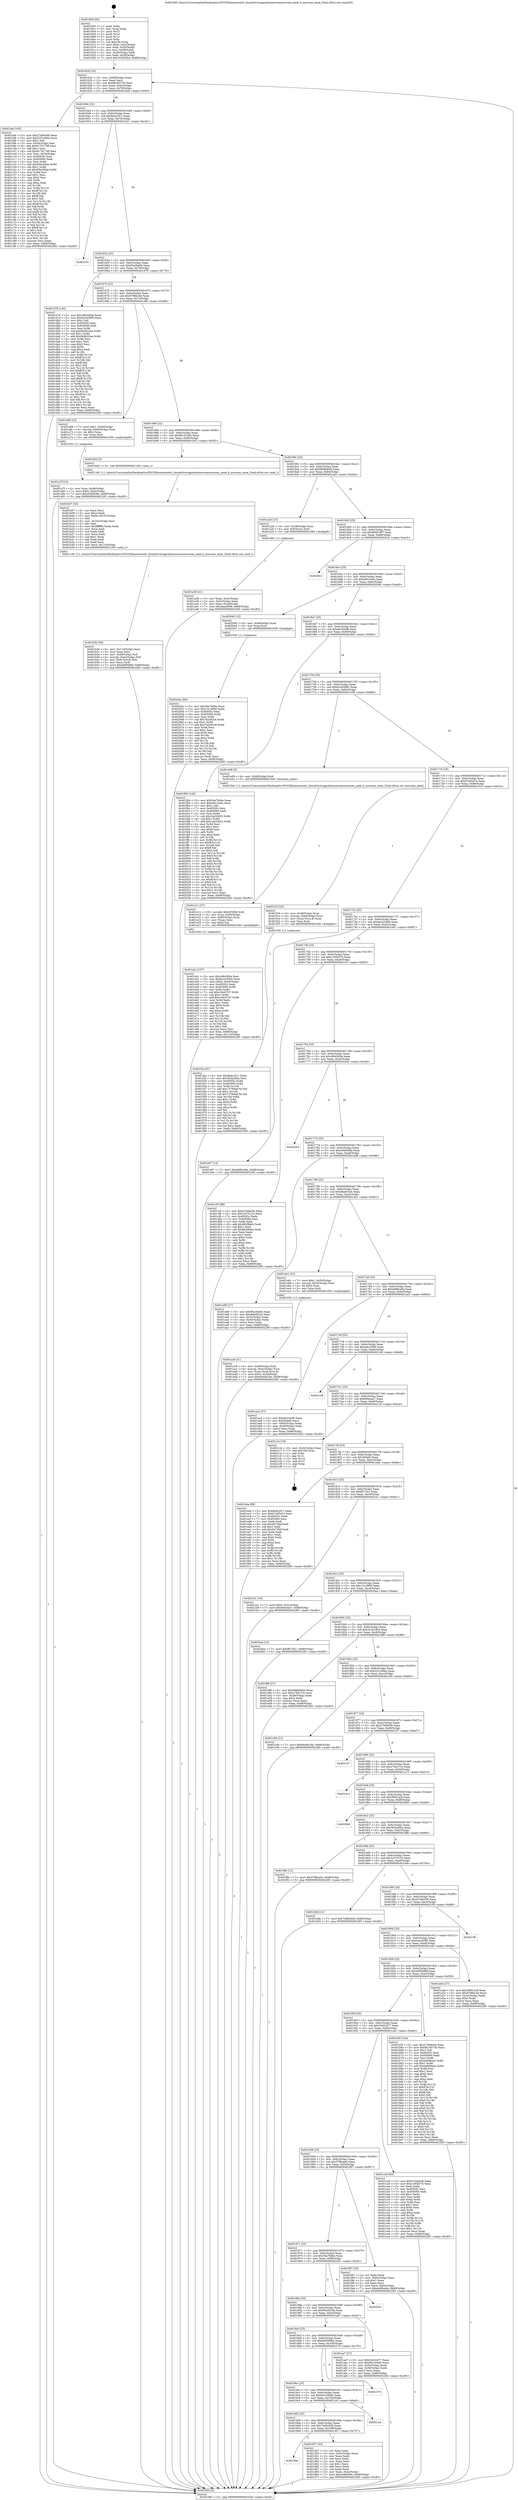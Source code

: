 digraph "0x401600" {
  label = "0x401600 (/mnt/c/Users/mathe/Desktop/tcc/POCII/binaries/extr_linuxdriversgpudrmnouveaunouveau_mem.h_nouveau_mem_Final-ollvm.out::main(0))"
  labelloc = "t"
  node[shape=record]

  Entry [label="",width=0.3,height=0.3,shape=circle,fillcolor=black,style=filled]
  "0x40162d" [label="{
     0x40162d [23]\l
     | [instrs]\l
     &nbsp;&nbsp;0x40162d \<+3\>: mov -0x68(%rbp),%eax\l
     &nbsp;&nbsp;0x401630 \<+2\>: mov %eax,%ecx\l
     &nbsp;&nbsp;0x401632 \<+6\>: sub $0x8b195730,%ecx\l
     &nbsp;&nbsp;0x401638 \<+3\>: mov %eax,-0x6c(%rbp)\l
     &nbsp;&nbsp;0x40163b \<+3\>: mov %ecx,-0x70(%rbp)\l
     &nbsp;&nbsp;0x40163e \<+6\>: je 0000000000401bef \<main+0x5ef\>\l
  }"]
  "0x401bef" [label="{
     0x401bef [165]\l
     | [instrs]\l
     &nbsp;&nbsp;0x401bef \<+5\>: mov $0x27006c09,%eax\l
     &nbsp;&nbsp;0x401bf4 \<+5\>: mov $0x2251d0da,%ecx\l
     &nbsp;&nbsp;0x401bf9 \<+2\>: mov $0x1,%dl\l
     &nbsp;&nbsp;0x401bfb \<+3\>: mov -0x54(%rbp),%esi\l
     &nbsp;&nbsp;0x401bfe \<+6\>: add $0x61761748,%esi\l
     &nbsp;&nbsp;0x401c04 \<+3\>: add $0x1,%esi\l
     &nbsp;&nbsp;0x401c07 \<+6\>: sub $0x61761748,%esi\l
     &nbsp;&nbsp;0x401c0d \<+3\>: mov %esi,-0x54(%rbp)\l
     &nbsp;&nbsp;0x401c10 \<+7\>: mov 0x40505c,%esi\l
     &nbsp;&nbsp;0x401c17 \<+7\>: mov 0x405060,%edi\l
     &nbsp;&nbsp;0x401c1e \<+3\>: mov %esi,%r8d\l
     &nbsp;&nbsp;0x401c21 \<+7\>: add $0x93bc9bda,%r8d\l
     &nbsp;&nbsp;0x401c28 \<+4\>: sub $0x1,%r8d\l
     &nbsp;&nbsp;0x401c2c \<+7\>: sub $0x93bc9bda,%r8d\l
     &nbsp;&nbsp;0x401c33 \<+4\>: imul %r8d,%esi\l
     &nbsp;&nbsp;0x401c37 \<+3\>: and $0x1,%esi\l
     &nbsp;&nbsp;0x401c3a \<+3\>: cmp $0x0,%esi\l
     &nbsp;&nbsp;0x401c3d \<+4\>: sete %r9b\l
     &nbsp;&nbsp;0x401c41 \<+3\>: cmp $0xa,%edi\l
     &nbsp;&nbsp;0x401c44 \<+4\>: setl %r10b\l
     &nbsp;&nbsp;0x401c48 \<+3\>: mov %r9b,%r11b\l
     &nbsp;&nbsp;0x401c4b \<+4\>: xor $0xff,%r11b\l
     &nbsp;&nbsp;0x401c4f \<+3\>: mov %r10b,%bl\l
     &nbsp;&nbsp;0x401c52 \<+3\>: xor $0xff,%bl\l
     &nbsp;&nbsp;0x401c55 \<+3\>: xor $0x1,%dl\l
     &nbsp;&nbsp;0x401c58 \<+3\>: mov %r11b,%r14b\l
     &nbsp;&nbsp;0x401c5b \<+4\>: and $0xff,%r14b\l
     &nbsp;&nbsp;0x401c5f \<+3\>: and %dl,%r9b\l
     &nbsp;&nbsp;0x401c62 \<+3\>: mov %bl,%r15b\l
     &nbsp;&nbsp;0x401c65 \<+4\>: and $0xff,%r15b\l
     &nbsp;&nbsp;0x401c69 \<+3\>: and %dl,%r10b\l
     &nbsp;&nbsp;0x401c6c \<+3\>: or %r9b,%r14b\l
     &nbsp;&nbsp;0x401c6f \<+3\>: or %r10b,%r15b\l
     &nbsp;&nbsp;0x401c72 \<+3\>: xor %r15b,%r14b\l
     &nbsp;&nbsp;0x401c75 \<+3\>: or %bl,%r11b\l
     &nbsp;&nbsp;0x401c78 \<+4\>: xor $0xff,%r11b\l
     &nbsp;&nbsp;0x401c7c \<+3\>: or $0x1,%dl\l
     &nbsp;&nbsp;0x401c7f \<+3\>: and %dl,%r11b\l
     &nbsp;&nbsp;0x401c82 \<+3\>: or %r11b,%r14b\l
     &nbsp;&nbsp;0x401c85 \<+4\>: test $0x1,%r14b\l
     &nbsp;&nbsp;0x401c89 \<+3\>: cmovne %ecx,%eax\l
     &nbsp;&nbsp;0x401c8c \<+3\>: mov %eax,-0x68(%rbp)\l
     &nbsp;&nbsp;0x401c8f \<+5\>: jmp 0000000000402285 \<main+0xc85\>\l
  }"]
  "0x401644" [label="{
     0x401644 [22]\l
     | [instrs]\l
     &nbsp;&nbsp;0x401644 \<+5\>: jmp 0000000000401649 \<main+0x49\>\l
     &nbsp;&nbsp;0x401649 \<+3\>: mov -0x6c(%rbp),%eax\l
     &nbsp;&nbsp;0x40164c \<+5\>: sub $0x8edc2f11,%eax\l
     &nbsp;&nbsp;0x401651 \<+3\>: mov %eax,-0x74(%rbp)\l
     &nbsp;&nbsp;0x401654 \<+6\>: je 0000000000402241 \<main+0xc41\>\l
  }"]
  Exit [label="",width=0.3,height=0.3,shape=circle,fillcolor=black,style=filled,peripheries=2]
  "0x402241" [label="{
     0x402241\l
  }", style=dashed]
  "0x40165a" [label="{
     0x40165a [22]\l
     | [instrs]\l
     &nbsp;&nbsp;0x40165a \<+5\>: jmp 000000000040165f \<main+0x5f\>\l
     &nbsp;&nbsp;0x40165f \<+3\>: mov -0x6c(%rbp),%eax\l
     &nbsp;&nbsp;0x401662 \<+5\>: sub $0x95a3be64,%eax\l
     &nbsp;&nbsp;0x401667 \<+3\>: mov %eax,-0x78(%rbp)\l
     &nbsp;&nbsp;0x40166a \<+6\>: je 0000000000401d78 \<main+0x778\>\l
  }"]
  "0x40204c" [label="{
     0x40204c [94]\l
     | [instrs]\l
     &nbsp;&nbsp;0x40204c \<+5\>: mov $0x5da76d4e,%ecx\l
     &nbsp;&nbsp;0x402051 \<+5\>: mov $0x13c18f00,%edx\l
     &nbsp;&nbsp;0x402056 \<+7\>: mov 0x40505c,%esi\l
     &nbsp;&nbsp;0x40205d \<+8\>: mov 0x405060,%r8d\l
     &nbsp;&nbsp;0x402065 \<+3\>: mov %esi,%r9d\l
     &nbsp;&nbsp;0x402068 \<+7\>: sub $0x7ba362c8,%r9d\l
     &nbsp;&nbsp;0x40206f \<+4\>: sub $0x1,%r9d\l
     &nbsp;&nbsp;0x402073 \<+7\>: add $0x7ba362c8,%r9d\l
     &nbsp;&nbsp;0x40207a \<+4\>: imul %r9d,%esi\l
     &nbsp;&nbsp;0x40207e \<+3\>: and $0x1,%esi\l
     &nbsp;&nbsp;0x402081 \<+3\>: cmp $0x0,%esi\l
     &nbsp;&nbsp;0x402084 \<+4\>: sete %r10b\l
     &nbsp;&nbsp;0x402088 \<+4\>: cmp $0xa,%r8d\l
     &nbsp;&nbsp;0x40208c \<+4\>: setl %r11b\l
     &nbsp;&nbsp;0x402090 \<+3\>: mov %r10b,%bl\l
     &nbsp;&nbsp;0x402093 \<+3\>: and %r11b,%bl\l
     &nbsp;&nbsp;0x402096 \<+3\>: xor %r11b,%r10b\l
     &nbsp;&nbsp;0x402099 \<+3\>: or %r10b,%bl\l
     &nbsp;&nbsp;0x40209c \<+3\>: test $0x1,%bl\l
     &nbsp;&nbsp;0x40209f \<+3\>: cmovne %edx,%ecx\l
     &nbsp;&nbsp;0x4020a2 \<+3\>: mov %ecx,-0x68(%rbp)\l
     &nbsp;&nbsp;0x4020a5 \<+5\>: jmp 0000000000402285 \<main+0xc85\>\l
  }"]
  "0x401d78" [label="{
     0x401d78 [144]\l
     | [instrs]\l
     &nbsp;&nbsp;0x401d78 \<+5\>: mov $0xc8643b0a,%eax\l
     &nbsp;&nbsp;0x401d7d \<+5\>: mov $0xb2445985,%ecx\l
     &nbsp;&nbsp;0x401d82 \<+2\>: mov $0x1,%dl\l
     &nbsp;&nbsp;0x401d84 \<+7\>: mov 0x40505c,%esi\l
     &nbsp;&nbsp;0x401d8b \<+7\>: mov 0x405060,%edi\l
     &nbsp;&nbsp;0x401d92 \<+3\>: mov %esi,%r8d\l
     &nbsp;&nbsp;0x401d95 \<+7\>: sub $0x9d4622ea,%r8d\l
     &nbsp;&nbsp;0x401d9c \<+4\>: sub $0x1,%r8d\l
     &nbsp;&nbsp;0x401da0 \<+7\>: add $0x9d4622ea,%r8d\l
     &nbsp;&nbsp;0x401da7 \<+4\>: imul %r8d,%esi\l
     &nbsp;&nbsp;0x401dab \<+3\>: and $0x1,%esi\l
     &nbsp;&nbsp;0x401dae \<+3\>: cmp $0x0,%esi\l
     &nbsp;&nbsp;0x401db1 \<+4\>: sete %r9b\l
     &nbsp;&nbsp;0x401db5 \<+3\>: cmp $0xa,%edi\l
     &nbsp;&nbsp;0x401db8 \<+4\>: setl %r10b\l
     &nbsp;&nbsp;0x401dbc \<+3\>: mov %r9b,%r11b\l
     &nbsp;&nbsp;0x401dbf \<+4\>: xor $0xff,%r11b\l
     &nbsp;&nbsp;0x401dc3 \<+3\>: mov %r10b,%bl\l
     &nbsp;&nbsp;0x401dc6 \<+3\>: xor $0xff,%bl\l
     &nbsp;&nbsp;0x401dc9 \<+3\>: xor $0x1,%dl\l
     &nbsp;&nbsp;0x401dcc \<+3\>: mov %r11b,%r14b\l
     &nbsp;&nbsp;0x401dcf \<+4\>: and $0xff,%r14b\l
     &nbsp;&nbsp;0x401dd3 \<+3\>: and %dl,%r9b\l
     &nbsp;&nbsp;0x401dd6 \<+3\>: mov %bl,%r15b\l
     &nbsp;&nbsp;0x401dd9 \<+4\>: and $0xff,%r15b\l
     &nbsp;&nbsp;0x401ddd \<+3\>: and %dl,%r10b\l
     &nbsp;&nbsp;0x401de0 \<+3\>: or %r9b,%r14b\l
     &nbsp;&nbsp;0x401de3 \<+3\>: or %r10b,%r15b\l
     &nbsp;&nbsp;0x401de6 \<+3\>: xor %r15b,%r14b\l
     &nbsp;&nbsp;0x401de9 \<+3\>: or %bl,%r11b\l
     &nbsp;&nbsp;0x401dec \<+4\>: xor $0xff,%r11b\l
     &nbsp;&nbsp;0x401df0 \<+3\>: or $0x1,%dl\l
     &nbsp;&nbsp;0x401df3 \<+3\>: and %dl,%r11b\l
     &nbsp;&nbsp;0x401df6 \<+3\>: or %r11b,%r14b\l
     &nbsp;&nbsp;0x401df9 \<+4\>: test $0x1,%r14b\l
     &nbsp;&nbsp;0x401dfd \<+3\>: cmovne %ecx,%eax\l
     &nbsp;&nbsp;0x401e00 \<+3\>: mov %eax,-0x68(%rbp)\l
     &nbsp;&nbsp;0x401e03 \<+5\>: jmp 0000000000402285 \<main+0xc85\>\l
  }"]
  "0x401670" [label="{
     0x401670 [22]\l
     | [instrs]\l
     &nbsp;&nbsp;0x401670 \<+5\>: jmp 0000000000401675 \<main+0x75\>\l
     &nbsp;&nbsp;0x401675 \<+3\>: mov -0x6c(%rbp),%eax\l
     &nbsp;&nbsp;0x401678 \<+5\>: sub $0x9786bc4d,%eax\l
     &nbsp;&nbsp;0x40167d \<+3\>: mov %eax,-0x7c(%rbp)\l
     &nbsp;&nbsp;0x401680 \<+6\>: je 0000000000401a68 \<main+0x468\>\l
  }"]
  "0x401f2a" [label="{
     0x401f2a [97]\l
     | [instrs]\l
     &nbsp;&nbsp;0x401f2a \<+5\>: mov $0x8edc2f11,%edx\l
     &nbsp;&nbsp;0x401f2f \<+5\>: mov $0x3b3ad5ba,%esi\l
     &nbsp;&nbsp;0x401f34 \<+8\>: mov 0x40505c,%r8d\l
     &nbsp;&nbsp;0x401f3c \<+8\>: mov 0x405060,%r9d\l
     &nbsp;&nbsp;0x401f44 \<+3\>: mov %r8d,%r10d\l
     &nbsp;&nbsp;0x401f47 \<+7\>: add $0x73760e8,%r10d\l
     &nbsp;&nbsp;0x401f4e \<+4\>: sub $0x1,%r10d\l
     &nbsp;&nbsp;0x401f52 \<+7\>: sub $0x73760e8,%r10d\l
     &nbsp;&nbsp;0x401f59 \<+4\>: imul %r10d,%r8d\l
     &nbsp;&nbsp;0x401f5d \<+4\>: and $0x1,%r8d\l
     &nbsp;&nbsp;0x401f61 \<+4\>: cmp $0x0,%r8d\l
     &nbsp;&nbsp;0x401f65 \<+4\>: sete %r11b\l
     &nbsp;&nbsp;0x401f69 \<+4\>: cmp $0xa,%r9d\l
     &nbsp;&nbsp;0x401f6d \<+3\>: setl %bl\l
     &nbsp;&nbsp;0x401f70 \<+3\>: mov %r11b,%r14b\l
     &nbsp;&nbsp;0x401f73 \<+3\>: and %bl,%r14b\l
     &nbsp;&nbsp;0x401f76 \<+3\>: xor %bl,%r11b\l
     &nbsp;&nbsp;0x401f79 \<+3\>: or %r11b,%r14b\l
     &nbsp;&nbsp;0x401f7c \<+4\>: test $0x1,%r14b\l
     &nbsp;&nbsp;0x401f80 \<+3\>: cmovne %esi,%edx\l
     &nbsp;&nbsp;0x401f83 \<+3\>: mov %edx,-0x68(%rbp)\l
     &nbsp;&nbsp;0x401f86 \<+5\>: jmp 0000000000402285 \<main+0xc85\>\l
  }"]
  "0x401a68" [label="{
     0x401a68 [23]\l
     | [instrs]\l
     &nbsp;&nbsp;0x401a68 \<+7\>: movl $0x1,-0x40(%rbp)\l
     &nbsp;&nbsp;0x401a6f \<+4\>: movslq -0x40(%rbp),%rax\l
     &nbsp;&nbsp;0x401a73 \<+4\>: shl $0x3,%rax\l
     &nbsp;&nbsp;0x401a77 \<+3\>: mov %rax,%rdi\l
     &nbsp;&nbsp;0x401a7a \<+5\>: call 0000000000401050 \<malloc@plt\>\l
     | [calls]\l
     &nbsp;&nbsp;0x401050 \{1\} (unknown)\l
  }"]
  "0x401686" [label="{
     0x401686 [22]\l
     | [instrs]\l
     &nbsp;&nbsp;0x401686 \<+5\>: jmp 000000000040168b \<main+0x8b\>\l
     &nbsp;&nbsp;0x40168b \<+3\>: mov -0x6c(%rbp),%eax\l
     &nbsp;&nbsp;0x40168e \<+5\>: sub $0x981d1640,%eax\l
     &nbsp;&nbsp;0x401693 \<+3\>: mov %eax,-0x80(%rbp)\l
     &nbsp;&nbsp;0x401696 \<+6\>: je 0000000000401b02 \<main+0x502\>\l
  }"]
  "0x401e2c" [label="{
     0x401e2c [107]\l
     | [instrs]\l
     &nbsp;&nbsp;0x401e2c \<+5\>: mov $0xc8643b0a,%esi\l
     &nbsp;&nbsp;0x401e31 \<+5\>: mov $0xbe1b3494,%ecx\l
     &nbsp;&nbsp;0x401e36 \<+7\>: movl $0x0,-0x64(%rbp)\l
     &nbsp;&nbsp;0x401e3d \<+7\>: mov 0x40505c,%edx\l
     &nbsp;&nbsp;0x401e44 \<+8\>: mov 0x405060,%r8d\l
     &nbsp;&nbsp;0x401e4c \<+3\>: mov %edx,%r9d\l
     &nbsp;&nbsp;0x401e4f \<+7\>: sub $0xc3dc6707,%r9d\l
     &nbsp;&nbsp;0x401e56 \<+4\>: sub $0x1,%r9d\l
     &nbsp;&nbsp;0x401e5a \<+7\>: add $0xc3dc6707,%r9d\l
     &nbsp;&nbsp;0x401e61 \<+4\>: imul %r9d,%edx\l
     &nbsp;&nbsp;0x401e65 \<+3\>: and $0x1,%edx\l
     &nbsp;&nbsp;0x401e68 \<+3\>: cmp $0x0,%edx\l
     &nbsp;&nbsp;0x401e6b \<+4\>: sete %r10b\l
     &nbsp;&nbsp;0x401e6f \<+4\>: cmp $0xa,%r8d\l
     &nbsp;&nbsp;0x401e73 \<+4\>: setl %r11b\l
     &nbsp;&nbsp;0x401e77 \<+3\>: mov %r10b,%bl\l
     &nbsp;&nbsp;0x401e7a \<+3\>: and %r11b,%bl\l
     &nbsp;&nbsp;0x401e7d \<+3\>: xor %r11b,%r10b\l
     &nbsp;&nbsp;0x401e80 \<+3\>: or %r10b,%bl\l
     &nbsp;&nbsp;0x401e83 \<+3\>: test $0x1,%bl\l
     &nbsp;&nbsp;0x401e86 \<+3\>: cmovne %ecx,%esi\l
     &nbsp;&nbsp;0x401e89 \<+3\>: mov %esi,-0x68(%rbp)\l
     &nbsp;&nbsp;0x401e8c \<+6\>: mov %eax,-0x114(%rbp)\l
     &nbsp;&nbsp;0x401e92 \<+5\>: jmp 0000000000402285 \<main+0xc85\>\l
  }"]
  "0x401b02" [label="{
     0x401b02 [5]\l
     | [instrs]\l
     &nbsp;&nbsp;0x401b02 \<+5\>: call 0000000000401160 \<next_i\>\l
     | [calls]\l
     &nbsp;&nbsp;0x401160 \{1\} (/mnt/c/Users/mathe/Desktop/tcc/POCII/binaries/extr_linuxdriversgpudrmnouveaunouveau_mem.h_nouveau_mem_Final-ollvm.out::next_i)\l
  }"]
  "0x40169c" [label="{
     0x40169c [25]\l
     | [instrs]\l
     &nbsp;&nbsp;0x40169c \<+5\>: jmp 00000000004016a1 \<main+0xa1\>\l
     &nbsp;&nbsp;0x4016a1 \<+3\>: mov -0x6c(%rbp),%eax\l
     &nbsp;&nbsp;0x4016a4 \<+5\>: sub $0x98d0bb48,%eax\l
     &nbsp;&nbsp;0x4016a9 \<+6\>: mov %eax,-0x84(%rbp)\l
     &nbsp;&nbsp;0x4016af \<+6\>: je 0000000000401a2b \<main+0x42b\>\l
  }"]
  "0x401e11" [label="{
     0x401e11 [27]\l
     | [instrs]\l
     &nbsp;&nbsp;0x401e11 \<+10\>: movabs $0x4030b6,%rdi\l
     &nbsp;&nbsp;0x401e1b \<+4\>: mov %rax,-0x60(%rbp)\l
     &nbsp;&nbsp;0x401e1f \<+4\>: mov -0x60(%rbp),%rax\l
     &nbsp;&nbsp;0x401e23 \<+2\>: mov (%rax),%esi\l
     &nbsp;&nbsp;0x401e25 \<+2\>: mov $0x0,%al\l
     &nbsp;&nbsp;0x401e27 \<+5\>: call 0000000000401040 \<printf@plt\>\l
     | [calls]\l
     &nbsp;&nbsp;0x401040 \{1\} (unknown)\l
  }"]
  "0x401a2b" [label="{
     0x401a2b [13]\l
     | [instrs]\l
     &nbsp;&nbsp;0x401a2b \<+4\>: mov -0x38(%rbp),%rax\l
     &nbsp;&nbsp;0x401a2f \<+4\>: mov 0x8(%rax),%rdi\l
     &nbsp;&nbsp;0x401a33 \<+5\>: call 0000000000401060 \<atoi@plt\>\l
     | [calls]\l
     &nbsp;&nbsp;0x401060 \{1\} (unknown)\l
  }"]
  "0x4016b5" [label="{
     0x4016b5 [25]\l
     | [instrs]\l
     &nbsp;&nbsp;0x4016b5 \<+5\>: jmp 00000000004016ba \<main+0xba\>\l
     &nbsp;&nbsp;0x4016ba \<+3\>: mov -0x6c(%rbp),%eax\l
     &nbsp;&nbsp;0x4016bd \<+5\>: sub $0x992819f7,%eax\l
     &nbsp;&nbsp;0x4016c2 \<+6\>: mov %eax,-0x88(%rbp)\l
     &nbsp;&nbsp;0x4016c8 \<+6\>: je 00000000004020c2 \<main+0xac2\>\l
  }"]
  "0x4019ee" [label="{
     0x4019ee\l
  }", style=dashed]
  "0x4020c2" [label="{
     0x4020c2\l
  }", style=dashed]
  "0x4016ce" [label="{
     0x4016ce [25]\l
     | [instrs]\l
     &nbsp;&nbsp;0x4016ce \<+5\>: jmp 00000000004016d3 \<main+0xd3\>\l
     &nbsp;&nbsp;0x4016d3 \<+3\>: mov -0x6c(%rbp),%eax\l
     &nbsp;&nbsp;0x4016d6 \<+5\>: sub $0xa9414e4c,%eax\l
     &nbsp;&nbsp;0x4016db \<+6\>: mov %eax,-0x8c(%rbp)\l
     &nbsp;&nbsp;0x4016e1 \<+6\>: je 0000000000402040 \<main+0xa40\>\l
  }"]
  "0x401d57" [label="{
     0x401d57 [33]\l
     | [instrs]\l
     &nbsp;&nbsp;0x401d57 \<+2\>: xor %eax,%eax\l
     &nbsp;&nbsp;0x401d59 \<+3\>: mov -0x4c(%rbp),%ecx\l
     &nbsp;&nbsp;0x401d5c \<+2\>: mov %eax,%edx\l
     &nbsp;&nbsp;0x401d5e \<+2\>: sub %ecx,%edx\l
     &nbsp;&nbsp;0x401d60 \<+2\>: mov %eax,%ecx\l
     &nbsp;&nbsp;0x401d62 \<+3\>: sub $0x1,%ecx\l
     &nbsp;&nbsp;0x401d65 \<+2\>: add %ecx,%edx\l
     &nbsp;&nbsp;0x401d67 \<+2\>: sub %edx,%eax\l
     &nbsp;&nbsp;0x401d69 \<+3\>: mov %eax,-0x4c(%rbp)\l
     &nbsp;&nbsp;0x401d6c \<+7\>: movl $0xc946d38a,-0x68(%rbp)\l
     &nbsp;&nbsp;0x401d73 \<+5\>: jmp 0000000000402285 \<main+0xc85\>\l
  }"]
  "0x402040" [label="{
     0x402040 [12]\l
     | [instrs]\l
     &nbsp;&nbsp;0x402040 \<+4\>: mov -0x48(%rbp),%rax\l
     &nbsp;&nbsp;0x402044 \<+3\>: mov %rax,%rdi\l
     &nbsp;&nbsp;0x402047 \<+5\>: call 0000000000401030 \<free@plt\>\l
     | [calls]\l
     &nbsp;&nbsp;0x401030 \{1\} (unknown)\l
  }"]
  "0x4016e7" [label="{
     0x4016e7 [25]\l
     | [instrs]\l
     &nbsp;&nbsp;0x4016e7 \<+5\>: jmp 00000000004016ec \<main+0xec\>\l
     &nbsp;&nbsp;0x4016ec \<+3\>: mov -0x6c(%rbp),%eax\l
     &nbsp;&nbsp;0x4016ef \<+5\>: sub $0xab334cf6,%eax\l
     &nbsp;&nbsp;0x4016f4 \<+6\>: mov %eax,-0x90(%rbp)\l
     &nbsp;&nbsp;0x4016fa \<+6\>: je 0000000000401fb0 \<main+0x9b0\>\l
  }"]
  "0x4019d5" [label="{
     0x4019d5 [25]\l
     | [instrs]\l
     &nbsp;&nbsp;0x4019d5 \<+5\>: jmp 00000000004019da \<main+0x3da\>\l
     &nbsp;&nbsp;0x4019da \<+3\>: mov -0x6c(%rbp),%eax\l
     &nbsp;&nbsp;0x4019dd \<+5\>: sub $0x74d6c628,%eax\l
     &nbsp;&nbsp;0x4019e2 \<+6\>: mov %eax,-0x108(%rbp)\l
     &nbsp;&nbsp;0x4019e8 \<+6\>: je 0000000000401d57 \<main+0x757\>\l
  }"]
  "0x401fb0" [label="{
     0x401fb0 [144]\l
     | [instrs]\l
     &nbsp;&nbsp;0x401fb0 \<+5\>: mov $0x5da76d4e,%eax\l
     &nbsp;&nbsp;0x401fb5 \<+5\>: mov $0xa9414e4c,%ecx\l
     &nbsp;&nbsp;0x401fba \<+2\>: mov $0x1,%dl\l
     &nbsp;&nbsp;0x401fbc \<+7\>: mov 0x40505c,%esi\l
     &nbsp;&nbsp;0x401fc3 \<+7\>: mov 0x405060,%edi\l
     &nbsp;&nbsp;0x401fca \<+3\>: mov %esi,%r8d\l
     &nbsp;&nbsp;0x401fcd \<+7\>: sub $0x1da32653,%r8d\l
     &nbsp;&nbsp;0x401fd4 \<+4\>: sub $0x1,%r8d\l
     &nbsp;&nbsp;0x401fd8 \<+7\>: add $0x1da32653,%r8d\l
     &nbsp;&nbsp;0x401fdf \<+4\>: imul %r8d,%esi\l
     &nbsp;&nbsp;0x401fe3 \<+3\>: and $0x1,%esi\l
     &nbsp;&nbsp;0x401fe6 \<+3\>: cmp $0x0,%esi\l
     &nbsp;&nbsp;0x401fe9 \<+4\>: sete %r9b\l
     &nbsp;&nbsp;0x401fed \<+3\>: cmp $0xa,%edi\l
     &nbsp;&nbsp;0x401ff0 \<+4\>: setl %r10b\l
     &nbsp;&nbsp;0x401ff4 \<+3\>: mov %r9b,%r11b\l
     &nbsp;&nbsp;0x401ff7 \<+4\>: xor $0xff,%r11b\l
     &nbsp;&nbsp;0x401ffb \<+3\>: mov %r10b,%bl\l
     &nbsp;&nbsp;0x401ffe \<+3\>: xor $0xff,%bl\l
     &nbsp;&nbsp;0x402001 \<+3\>: xor $0x0,%dl\l
     &nbsp;&nbsp;0x402004 \<+3\>: mov %r11b,%r14b\l
     &nbsp;&nbsp;0x402007 \<+4\>: and $0x0,%r14b\l
     &nbsp;&nbsp;0x40200b \<+3\>: and %dl,%r9b\l
     &nbsp;&nbsp;0x40200e \<+3\>: mov %bl,%r15b\l
     &nbsp;&nbsp;0x402011 \<+4\>: and $0x0,%r15b\l
     &nbsp;&nbsp;0x402015 \<+3\>: and %dl,%r10b\l
     &nbsp;&nbsp;0x402018 \<+3\>: or %r9b,%r14b\l
     &nbsp;&nbsp;0x40201b \<+3\>: or %r10b,%r15b\l
     &nbsp;&nbsp;0x40201e \<+3\>: xor %r15b,%r14b\l
     &nbsp;&nbsp;0x402021 \<+3\>: or %bl,%r11b\l
     &nbsp;&nbsp;0x402024 \<+4\>: xor $0xff,%r11b\l
     &nbsp;&nbsp;0x402028 \<+3\>: or $0x0,%dl\l
     &nbsp;&nbsp;0x40202b \<+3\>: and %dl,%r11b\l
     &nbsp;&nbsp;0x40202e \<+3\>: or %r11b,%r14b\l
     &nbsp;&nbsp;0x402031 \<+4\>: test $0x1,%r14b\l
     &nbsp;&nbsp;0x402035 \<+3\>: cmovne %ecx,%eax\l
     &nbsp;&nbsp;0x402038 \<+3\>: mov %eax,-0x68(%rbp)\l
     &nbsp;&nbsp;0x40203b \<+5\>: jmp 0000000000402285 \<main+0xc85\>\l
  }"]
  "0x401700" [label="{
     0x401700 [25]\l
     | [instrs]\l
     &nbsp;&nbsp;0x401700 \<+5\>: jmp 0000000000401705 \<main+0x105\>\l
     &nbsp;&nbsp;0x401705 \<+3\>: mov -0x6c(%rbp),%eax\l
     &nbsp;&nbsp;0x401708 \<+5\>: sub $0xb2445985,%eax\l
     &nbsp;&nbsp;0x40170d \<+6\>: mov %eax,-0x94(%rbp)\l
     &nbsp;&nbsp;0x401713 \<+6\>: je 0000000000401e08 \<main+0x808\>\l
  }"]
  "0x4021a5" [label="{
     0x4021a5\l
  }", style=dashed]
  "0x401e08" [label="{
     0x401e08 [9]\l
     | [instrs]\l
     &nbsp;&nbsp;0x401e08 \<+4\>: mov -0x48(%rbp),%rdi\l
     &nbsp;&nbsp;0x401e0c \<+5\>: call 00000000004015e0 \<nouveau_mem\>\l
     | [calls]\l
     &nbsp;&nbsp;0x4015e0 \{1\} (/mnt/c/Users/mathe/Desktop/tcc/POCII/binaries/extr_linuxdriversgpudrmnouveaunouveau_mem.h_nouveau_mem_Final-ollvm.out::nouveau_mem)\l
  }"]
  "0x401719" [label="{
     0x401719 [25]\l
     | [instrs]\l
     &nbsp;&nbsp;0x401719 \<+5\>: jmp 000000000040171e \<main+0x11e\>\l
     &nbsp;&nbsp;0x40171e \<+3\>: mov -0x6c(%rbp),%eax\l
     &nbsp;&nbsp;0x401721 \<+5\>: sub $0xb7e85a7a,%eax\l
     &nbsp;&nbsp;0x401726 \<+6\>: mov %eax,-0x98(%rbp)\l
     &nbsp;&nbsp;0x40172c \<+6\>: je 0000000000401f16 \<main+0x916\>\l
  }"]
  "0x4019bc" [label="{
     0x4019bc [25]\l
     | [instrs]\l
     &nbsp;&nbsp;0x4019bc \<+5\>: jmp 00000000004019c1 \<main+0x3c1\>\l
     &nbsp;&nbsp;0x4019c1 \<+3\>: mov -0x6c(%rbp),%eax\l
     &nbsp;&nbsp;0x4019c4 \<+5\>: sub $0x6e219b9b,%eax\l
     &nbsp;&nbsp;0x4019c9 \<+6\>: mov %eax,-0x104(%rbp)\l
     &nbsp;&nbsp;0x4019cf \<+6\>: je 00000000004021a5 \<main+0xba5\>\l
  }"]
  "0x401f16" [label="{
     0x401f16 [20]\l
     | [instrs]\l
     &nbsp;&nbsp;0x401f16 \<+4\>: mov -0x48(%rbp),%rax\l
     &nbsp;&nbsp;0x401f1a \<+4\>: movslq -0x64(%rbp),%rcx\l
     &nbsp;&nbsp;0x401f1e \<+4\>: mov (%rax,%rcx,8),%rax\l
     &nbsp;&nbsp;0x401f22 \<+3\>: mov %rax,%rdi\l
     &nbsp;&nbsp;0x401f25 \<+5\>: call 0000000000401030 \<free@plt\>\l
     | [calls]\l
     &nbsp;&nbsp;0x401030 \{1\} (unknown)\l
  }"]
  "0x401732" [label="{
     0x401732 [25]\l
     | [instrs]\l
     &nbsp;&nbsp;0x401732 \<+5\>: jmp 0000000000401737 \<main+0x137\>\l
     &nbsp;&nbsp;0x401737 \<+3\>: mov -0x6c(%rbp),%eax\l
     &nbsp;&nbsp;0x40173a \<+5\>: sub $0xbe1b3494,%eax\l
     &nbsp;&nbsp;0x40173f \<+6\>: mov %eax,-0x9c(%rbp)\l
     &nbsp;&nbsp;0x401745 \<+6\>: je 0000000000401e97 \<main+0x897\>\l
  }"]
  "0x402279" [label="{
     0x402279\l
  }", style=dashed]
  "0x401e97" [label="{
     0x401e97 [12]\l
     | [instrs]\l
     &nbsp;&nbsp;0x401e97 \<+7\>: movl $0xde89ca9a,-0x68(%rbp)\l
     &nbsp;&nbsp;0x401e9e \<+5\>: jmp 0000000000402285 \<main+0xc85\>\l
  }"]
  "0x40174b" [label="{
     0x40174b [25]\l
     | [instrs]\l
     &nbsp;&nbsp;0x40174b \<+5\>: jmp 0000000000401750 \<main+0x150\>\l
     &nbsp;&nbsp;0x401750 \<+3\>: mov -0x6c(%rbp),%eax\l
     &nbsp;&nbsp;0x401753 \<+5\>: sub $0xc195b579,%eax\l
     &nbsp;&nbsp;0x401758 \<+6\>: mov %eax,-0xa0(%rbp)\l
     &nbsp;&nbsp;0x40175e \<+6\>: je 0000000000401cf3 \<main+0x6f3\>\l
  }"]
  "0x401b3b" [label="{
     0x401b3b [36]\l
     | [instrs]\l
     &nbsp;&nbsp;0x401b3b \<+6\>: mov -0x110(%rbp),%ecx\l
     &nbsp;&nbsp;0x401b41 \<+3\>: imul %eax,%ecx\l
     &nbsp;&nbsp;0x401b44 \<+4\>: mov -0x48(%rbp),%r8\l
     &nbsp;&nbsp;0x401b48 \<+4\>: movslq -0x4c(%rbp),%r9\l
     &nbsp;&nbsp;0x401b4c \<+4\>: mov (%r8,%r9,8),%r8\l
     &nbsp;&nbsp;0x401b50 \<+3\>: mov %ecx,(%r8)\l
     &nbsp;&nbsp;0x401b53 \<+7\>: movl $0x4d95b86f,-0x68(%rbp)\l
     &nbsp;&nbsp;0x401b5a \<+5\>: jmp 0000000000402285 \<main+0xc85\>\l
  }"]
  "0x401cf3" [label="{
     0x401cf3 [88]\l
     | [instrs]\l
     &nbsp;&nbsp;0x401cf3 \<+5\>: mov $0x415da438,%eax\l
     &nbsp;&nbsp;0x401cf8 \<+5\>: mov $0x3c370132,%ecx\l
     &nbsp;&nbsp;0x401cfd \<+7\>: mov 0x40505c,%edx\l
     &nbsp;&nbsp;0x401d04 \<+7\>: mov 0x405060,%esi\l
     &nbsp;&nbsp;0x401d0b \<+2\>: mov %edx,%edi\l
     &nbsp;&nbsp;0x401d0d \<+6\>: add $0x662f6a6c,%edi\l
     &nbsp;&nbsp;0x401d13 \<+3\>: sub $0x1,%edi\l
     &nbsp;&nbsp;0x401d16 \<+6\>: sub $0x662f6a6c,%edi\l
     &nbsp;&nbsp;0x401d1c \<+3\>: imul %edi,%edx\l
     &nbsp;&nbsp;0x401d1f \<+3\>: and $0x1,%edx\l
     &nbsp;&nbsp;0x401d22 \<+3\>: cmp $0x0,%edx\l
     &nbsp;&nbsp;0x401d25 \<+4\>: sete %r8b\l
     &nbsp;&nbsp;0x401d29 \<+3\>: cmp $0xa,%esi\l
     &nbsp;&nbsp;0x401d2c \<+4\>: setl %r9b\l
     &nbsp;&nbsp;0x401d30 \<+3\>: mov %r8b,%r10b\l
     &nbsp;&nbsp;0x401d33 \<+3\>: and %r9b,%r10b\l
     &nbsp;&nbsp;0x401d36 \<+3\>: xor %r9b,%r8b\l
     &nbsp;&nbsp;0x401d39 \<+3\>: or %r8b,%r10b\l
     &nbsp;&nbsp;0x401d3c \<+4\>: test $0x1,%r10b\l
     &nbsp;&nbsp;0x401d40 \<+3\>: cmovne %ecx,%eax\l
     &nbsp;&nbsp;0x401d43 \<+3\>: mov %eax,-0x68(%rbp)\l
     &nbsp;&nbsp;0x401d46 \<+5\>: jmp 0000000000402285 \<main+0xc85\>\l
  }"]
  "0x401764" [label="{
     0x401764 [25]\l
     | [instrs]\l
     &nbsp;&nbsp;0x401764 \<+5\>: jmp 0000000000401769 \<main+0x169\>\l
     &nbsp;&nbsp;0x401769 \<+3\>: mov -0x6c(%rbp),%eax\l
     &nbsp;&nbsp;0x40176c \<+5\>: sub $0xc8643b0a,%eax\l
     &nbsp;&nbsp;0x401771 \<+6\>: mov %eax,-0xa4(%rbp)\l
     &nbsp;&nbsp;0x401777 \<+6\>: je 0000000000402204 \<main+0xc04\>\l
  }"]
  "0x401b07" [label="{
     0x401b07 [52]\l
     | [instrs]\l
     &nbsp;&nbsp;0x401b07 \<+2\>: xor %ecx,%ecx\l
     &nbsp;&nbsp;0x401b09 \<+5\>: mov $0x2,%edx\l
     &nbsp;&nbsp;0x401b0e \<+6\>: mov %edx,-0x10c(%rbp)\l
     &nbsp;&nbsp;0x401b14 \<+1\>: cltd\l
     &nbsp;&nbsp;0x401b15 \<+6\>: mov -0x10c(%rbp),%esi\l
     &nbsp;&nbsp;0x401b1b \<+2\>: idiv %esi\l
     &nbsp;&nbsp;0x401b1d \<+6\>: imul $0xfffffffe,%edx,%edx\l
     &nbsp;&nbsp;0x401b23 \<+2\>: mov %ecx,%edi\l
     &nbsp;&nbsp;0x401b25 \<+2\>: sub %edx,%edi\l
     &nbsp;&nbsp;0x401b27 \<+2\>: mov %ecx,%edx\l
     &nbsp;&nbsp;0x401b29 \<+3\>: sub $0x1,%edx\l
     &nbsp;&nbsp;0x401b2c \<+2\>: add %edx,%edi\l
     &nbsp;&nbsp;0x401b2e \<+2\>: sub %edi,%ecx\l
     &nbsp;&nbsp;0x401b30 \<+6\>: mov %ecx,-0x110(%rbp)\l
     &nbsp;&nbsp;0x401b36 \<+5\>: call 0000000000401160 \<next_i\>\l
     | [calls]\l
     &nbsp;&nbsp;0x401160 \{1\} (/mnt/c/Users/mathe/Desktop/tcc/POCII/binaries/extr_linuxdriversgpudrmnouveaunouveau_mem.h_nouveau_mem_Final-ollvm.out::next_i)\l
  }"]
  "0x402204" [label="{
     0x402204\l
  }", style=dashed]
  "0x40177d" [label="{
     0x40177d [25]\l
     | [instrs]\l
     &nbsp;&nbsp;0x40177d \<+5\>: jmp 0000000000401782 \<main+0x182\>\l
     &nbsp;&nbsp;0x401782 \<+3\>: mov -0x6c(%rbp),%eax\l
     &nbsp;&nbsp;0x401785 \<+5\>: sub $0xc946d38a,%eax\l
     &nbsp;&nbsp;0x40178a \<+6\>: mov %eax,-0xa8(%rbp)\l
     &nbsp;&nbsp;0x401790 \<+6\>: je 0000000000401a96 \<main+0x496\>\l
  }"]
  "0x4019a3" [label="{
     0x4019a3 [25]\l
     | [instrs]\l
     &nbsp;&nbsp;0x4019a3 \<+5\>: jmp 00000000004019a8 \<main+0x3a8\>\l
     &nbsp;&nbsp;0x4019a8 \<+3\>: mov -0x6c(%rbp),%eax\l
     &nbsp;&nbsp;0x4019ab \<+5\>: sub $0x6db56962,%eax\l
     &nbsp;&nbsp;0x4019b0 \<+6\>: mov %eax,-0x100(%rbp)\l
     &nbsp;&nbsp;0x4019b6 \<+6\>: je 0000000000402279 \<main+0xc79\>\l
  }"]
  "0x401a96" [label="{
     0x401a96 [27]\l
     | [instrs]\l
     &nbsp;&nbsp;0x401a96 \<+5\>: mov $0x95a3be64,%eax\l
     &nbsp;&nbsp;0x401a9b \<+5\>: mov $0xd8ad03a5,%ecx\l
     &nbsp;&nbsp;0x401aa0 \<+3\>: mov -0x4c(%rbp),%edx\l
     &nbsp;&nbsp;0x401aa3 \<+3\>: cmp -0x40(%rbp),%edx\l
     &nbsp;&nbsp;0x401aa6 \<+3\>: cmovl %ecx,%eax\l
     &nbsp;&nbsp;0x401aa9 \<+3\>: mov %eax,-0x68(%rbp)\l
     &nbsp;&nbsp;0x401aac \<+5\>: jmp 0000000000402285 \<main+0xc85\>\l
  }"]
  "0x401796" [label="{
     0x401796 [25]\l
     | [instrs]\l
     &nbsp;&nbsp;0x401796 \<+5\>: jmp 000000000040179b \<main+0x19b\>\l
     &nbsp;&nbsp;0x40179b \<+3\>: mov -0x6c(%rbp),%eax\l
     &nbsp;&nbsp;0x40179e \<+5\>: sub $0xd8ad03a5,%eax\l
     &nbsp;&nbsp;0x4017a3 \<+6\>: mov %eax,-0xac(%rbp)\l
     &nbsp;&nbsp;0x4017a9 \<+6\>: je 0000000000401ab1 \<main+0x4b1\>\l
  }"]
  "0x401ae7" [label="{
     0x401ae7 [27]\l
     | [instrs]\l
     &nbsp;&nbsp;0x401ae7 \<+5\>: mov $0x53e52477,%eax\l
     &nbsp;&nbsp;0x401aec \<+5\>: mov $0x981d1640,%ecx\l
     &nbsp;&nbsp;0x401af1 \<+3\>: mov -0x54(%rbp),%edx\l
     &nbsp;&nbsp;0x401af4 \<+3\>: cmp -0x50(%rbp),%edx\l
     &nbsp;&nbsp;0x401af7 \<+3\>: cmovl %ecx,%eax\l
     &nbsp;&nbsp;0x401afa \<+3\>: mov %eax,-0x68(%rbp)\l
     &nbsp;&nbsp;0x401afd \<+5\>: jmp 0000000000402285 \<main+0xc85\>\l
  }"]
  "0x401ab1" [label="{
     0x401ab1 [23]\l
     | [instrs]\l
     &nbsp;&nbsp;0x401ab1 \<+7\>: movl $0x1,-0x50(%rbp)\l
     &nbsp;&nbsp;0x401ab8 \<+4\>: movslq -0x50(%rbp),%rax\l
     &nbsp;&nbsp;0x401abc \<+4\>: shl $0x2,%rax\l
     &nbsp;&nbsp;0x401ac0 \<+3\>: mov %rax,%rdi\l
     &nbsp;&nbsp;0x401ac3 \<+5\>: call 0000000000401050 \<malloc@plt\>\l
     | [calls]\l
     &nbsp;&nbsp;0x401050 \{1\} (unknown)\l
  }"]
  "0x4017af" [label="{
     0x4017af [25]\l
     | [instrs]\l
     &nbsp;&nbsp;0x4017af \<+5\>: jmp 00000000004017b4 \<main+0x1b4\>\l
     &nbsp;&nbsp;0x4017b4 \<+3\>: mov -0x6c(%rbp),%eax\l
     &nbsp;&nbsp;0x4017b7 \<+5\>: sub $0xde89ca9a,%eax\l
     &nbsp;&nbsp;0x4017bc \<+6\>: mov %eax,-0xb0(%rbp)\l
     &nbsp;&nbsp;0x4017c2 \<+6\>: je 0000000000401ea3 \<main+0x8a3\>\l
  }"]
  "0x40198a" [label="{
     0x40198a [25]\l
     | [instrs]\l
     &nbsp;&nbsp;0x40198a \<+5\>: jmp 000000000040198f \<main+0x38f\>\l
     &nbsp;&nbsp;0x40198f \<+3\>: mov -0x6c(%rbp),%eax\l
     &nbsp;&nbsp;0x401992 \<+5\>: sub $0x6644b18a,%eax\l
     &nbsp;&nbsp;0x401997 \<+6\>: mov %eax,-0xfc(%rbp)\l
     &nbsp;&nbsp;0x40199d \<+6\>: je 0000000000401ae7 \<main+0x4e7\>\l
  }"]
  "0x401ea3" [label="{
     0x401ea3 [27]\l
     | [instrs]\l
     &nbsp;&nbsp;0x401ea3 \<+5\>: mov $0xab334cf6,%eax\l
     &nbsp;&nbsp;0x401ea8 \<+5\>: mov $0x3bdafc,%ecx\l
     &nbsp;&nbsp;0x401ead \<+3\>: mov -0x64(%rbp),%edx\l
     &nbsp;&nbsp;0x401eb0 \<+3\>: cmp -0x40(%rbp),%edx\l
     &nbsp;&nbsp;0x401eb3 \<+3\>: cmovl %ecx,%eax\l
     &nbsp;&nbsp;0x401eb6 \<+3\>: mov %eax,-0x68(%rbp)\l
     &nbsp;&nbsp;0x401eb9 \<+5\>: jmp 0000000000402285 \<main+0xc85\>\l
  }"]
  "0x4017c8" [label="{
     0x4017c8 [25]\l
     | [instrs]\l
     &nbsp;&nbsp;0x4017c8 \<+5\>: jmp 00000000004017cd \<main+0x1cd\>\l
     &nbsp;&nbsp;0x4017cd \<+3\>: mov -0x6c(%rbp),%eax\l
     &nbsp;&nbsp;0x4017d0 \<+5\>: sub $0xede163fd,%eax\l
     &nbsp;&nbsp;0x4017d5 \<+6\>: mov %eax,-0xb4(%rbp)\l
     &nbsp;&nbsp;0x4017db \<+6\>: je 0000000000402148 \<main+0xb48\>\l
  }"]
  "0x402261" [label="{
     0x402261\l
  }", style=dashed]
  "0x402148" [label="{
     0x402148\l
  }", style=dashed]
  "0x4017e1" [label="{
     0x4017e1 [25]\l
     | [instrs]\l
     &nbsp;&nbsp;0x4017e1 \<+5\>: jmp 00000000004017e6 \<main+0x1e6\>\l
     &nbsp;&nbsp;0x4017e6 \<+3\>: mov -0x6c(%rbp),%eax\l
     &nbsp;&nbsp;0x4017e9 \<+5\>: sub $0xf40eeae7,%eax\l
     &nbsp;&nbsp;0x4017ee \<+6\>: mov %eax,-0xb8(%rbp)\l
     &nbsp;&nbsp;0x4017f4 \<+6\>: je 00000000004021c4 \<main+0xbc4\>\l
  }"]
  "0x401971" [label="{
     0x401971 [25]\l
     | [instrs]\l
     &nbsp;&nbsp;0x401971 \<+5\>: jmp 0000000000401976 \<main+0x376\>\l
     &nbsp;&nbsp;0x401976 \<+3\>: mov -0x6c(%rbp),%eax\l
     &nbsp;&nbsp;0x401979 \<+5\>: sub $0x5da76d4e,%eax\l
     &nbsp;&nbsp;0x40197e \<+6\>: mov %eax,-0xf8(%rbp)\l
     &nbsp;&nbsp;0x401984 \<+6\>: je 0000000000402261 \<main+0xc61\>\l
  }"]
  "0x4021c4" [label="{
     0x4021c4 [19]\l
     | [instrs]\l
     &nbsp;&nbsp;0x4021c4 \<+3\>: mov -0x2c(%rbp),%eax\l
     &nbsp;&nbsp;0x4021c7 \<+7\>: add $0x100,%rsp\l
     &nbsp;&nbsp;0x4021ce \<+1\>: pop %rbx\l
     &nbsp;&nbsp;0x4021cf \<+2\>: pop %r12\l
     &nbsp;&nbsp;0x4021d1 \<+2\>: pop %r14\l
     &nbsp;&nbsp;0x4021d3 \<+2\>: pop %r15\l
     &nbsp;&nbsp;0x4021d5 \<+1\>: pop %rbp\l
     &nbsp;&nbsp;0x4021d6 \<+1\>: ret\l
  }"]
  "0x4017fa" [label="{
     0x4017fa [25]\l
     | [instrs]\l
     &nbsp;&nbsp;0x4017fa \<+5\>: jmp 00000000004017ff \<main+0x1ff\>\l
     &nbsp;&nbsp;0x4017ff \<+3\>: mov -0x6c(%rbp),%eax\l
     &nbsp;&nbsp;0x401802 \<+5\>: sub $0x3bdafc,%eax\l
     &nbsp;&nbsp;0x401807 \<+6\>: mov %eax,-0xbc(%rbp)\l
     &nbsp;&nbsp;0x40180d \<+6\>: je 0000000000401ebe \<main+0x8be\>\l
  }"]
  "0x401f97" [label="{
     0x401f97 [25]\l
     | [instrs]\l
     &nbsp;&nbsp;0x401f97 \<+2\>: xor %eax,%eax\l
     &nbsp;&nbsp;0x401f99 \<+3\>: mov -0x64(%rbp),%ecx\l
     &nbsp;&nbsp;0x401f9c \<+3\>: sub $0x1,%eax\l
     &nbsp;&nbsp;0x401f9f \<+2\>: sub %eax,%ecx\l
     &nbsp;&nbsp;0x401fa1 \<+3\>: mov %ecx,-0x64(%rbp)\l
     &nbsp;&nbsp;0x401fa4 \<+7\>: movl $0xde89ca9a,-0x68(%rbp)\l
     &nbsp;&nbsp;0x401fab \<+5\>: jmp 0000000000402285 \<main+0xc85\>\l
  }"]
  "0x401ebe" [label="{
     0x401ebe [88]\l
     | [instrs]\l
     &nbsp;&nbsp;0x401ebe \<+5\>: mov $0x8edc2f11,%eax\l
     &nbsp;&nbsp;0x401ec3 \<+5\>: mov $0xb7e85a7a,%ecx\l
     &nbsp;&nbsp;0x401ec8 \<+7\>: mov 0x40505c,%edx\l
     &nbsp;&nbsp;0x401ecf \<+7\>: mov 0x405060,%esi\l
     &nbsp;&nbsp;0x401ed6 \<+2\>: mov %edx,%edi\l
     &nbsp;&nbsp;0x401ed8 \<+6\>: sub $0x4472faf,%edi\l
     &nbsp;&nbsp;0x401ede \<+3\>: sub $0x1,%edi\l
     &nbsp;&nbsp;0x401ee1 \<+6\>: add $0x4472faf,%edi\l
     &nbsp;&nbsp;0x401ee7 \<+3\>: imul %edi,%edx\l
     &nbsp;&nbsp;0x401eea \<+3\>: and $0x1,%edx\l
     &nbsp;&nbsp;0x401eed \<+3\>: cmp $0x0,%edx\l
     &nbsp;&nbsp;0x401ef0 \<+4\>: sete %r8b\l
     &nbsp;&nbsp;0x401ef4 \<+3\>: cmp $0xa,%esi\l
     &nbsp;&nbsp;0x401ef7 \<+4\>: setl %r9b\l
     &nbsp;&nbsp;0x401efb \<+3\>: mov %r8b,%r10b\l
     &nbsp;&nbsp;0x401efe \<+3\>: and %r9b,%r10b\l
     &nbsp;&nbsp;0x401f01 \<+3\>: xor %r9b,%r8b\l
     &nbsp;&nbsp;0x401f04 \<+3\>: or %r8b,%r10b\l
     &nbsp;&nbsp;0x401f07 \<+4\>: test $0x1,%r10b\l
     &nbsp;&nbsp;0x401f0b \<+3\>: cmovne %ecx,%eax\l
     &nbsp;&nbsp;0x401f0e \<+3\>: mov %eax,-0x68(%rbp)\l
     &nbsp;&nbsp;0x401f11 \<+5\>: jmp 0000000000402285 \<main+0xc85\>\l
  }"]
  "0x401813" [label="{
     0x401813 [25]\l
     | [instrs]\l
     &nbsp;&nbsp;0x401813 \<+5\>: jmp 0000000000401818 \<main+0x218\>\l
     &nbsp;&nbsp;0x401818 \<+3\>: mov -0x6c(%rbp),%eax\l
     &nbsp;&nbsp;0x40181b \<+5\>: sub $0xf817fa1,%eax\l
     &nbsp;&nbsp;0x401820 \<+6\>: mov %eax,-0xc0(%rbp)\l
     &nbsp;&nbsp;0x401826 \<+6\>: je 00000000004021b1 \<main+0xbb1\>\l
  }"]
  "0x401958" [label="{
     0x401958 [25]\l
     | [instrs]\l
     &nbsp;&nbsp;0x401958 \<+5\>: jmp 000000000040195d \<main+0x35d\>\l
     &nbsp;&nbsp;0x40195d \<+3\>: mov -0x6c(%rbp),%eax\l
     &nbsp;&nbsp;0x401960 \<+5\>: sub $0x57f8cad4,%eax\l
     &nbsp;&nbsp;0x401965 \<+6\>: mov %eax,-0xf4(%rbp)\l
     &nbsp;&nbsp;0x40196b \<+6\>: je 0000000000401f97 \<main+0x997\>\l
  }"]
  "0x4021b1" [label="{
     0x4021b1 [19]\l
     | [instrs]\l
     &nbsp;&nbsp;0x4021b1 \<+7\>: movl $0x0,-0x2c(%rbp)\l
     &nbsp;&nbsp;0x4021b8 \<+7\>: movl $0xf40eeae7,-0x68(%rbp)\l
     &nbsp;&nbsp;0x4021bf \<+5\>: jmp 0000000000402285 \<main+0xc85\>\l
  }"]
  "0x40182c" [label="{
     0x40182c [25]\l
     | [instrs]\l
     &nbsp;&nbsp;0x40182c \<+5\>: jmp 0000000000401831 \<main+0x231\>\l
     &nbsp;&nbsp;0x401831 \<+3\>: mov -0x6c(%rbp),%eax\l
     &nbsp;&nbsp;0x401834 \<+5\>: sub $0x13c18f00,%eax\l
     &nbsp;&nbsp;0x401839 \<+6\>: mov %eax,-0xc4(%rbp)\l
     &nbsp;&nbsp;0x40183f \<+6\>: je 00000000004020aa \<main+0xaaa\>\l
  }"]
  "0x401ca0" [label="{
     0x401ca0 [83]\l
     | [instrs]\l
     &nbsp;&nbsp;0x401ca0 \<+5\>: mov $0x415da438,%eax\l
     &nbsp;&nbsp;0x401ca5 \<+5\>: mov $0xc195b579,%ecx\l
     &nbsp;&nbsp;0x401caa \<+2\>: xor %edx,%edx\l
     &nbsp;&nbsp;0x401cac \<+7\>: mov 0x40505c,%esi\l
     &nbsp;&nbsp;0x401cb3 \<+7\>: mov 0x405060,%edi\l
     &nbsp;&nbsp;0x401cba \<+3\>: sub $0x1,%edx\l
     &nbsp;&nbsp;0x401cbd \<+3\>: mov %esi,%r8d\l
     &nbsp;&nbsp;0x401cc0 \<+3\>: add %edx,%r8d\l
     &nbsp;&nbsp;0x401cc3 \<+4\>: imul %r8d,%esi\l
     &nbsp;&nbsp;0x401cc7 \<+3\>: and $0x1,%esi\l
     &nbsp;&nbsp;0x401cca \<+3\>: cmp $0x0,%esi\l
     &nbsp;&nbsp;0x401ccd \<+4\>: sete %r9b\l
     &nbsp;&nbsp;0x401cd1 \<+3\>: cmp $0xa,%edi\l
     &nbsp;&nbsp;0x401cd4 \<+4\>: setl %r10b\l
     &nbsp;&nbsp;0x401cd8 \<+3\>: mov %r9b,%r11b\l
     &nbsp;&nbsp;0x401cdb \<+3\>: and %r10b,%r11b\l
     &nbsp;&nbsp;0x401cde \<+3\>: xor %r10b,%r9b\l
     &nbsp;&nbsp;0x401ce1 \<+3\>: or %r9b,%r11b\l
     &nbsp;&nbsp;0x401ce4 \<+4\>: test $0x1,%r11b\l
     &nbsp;&nbsp;0x401ce8 \<+3\>: cmovne %ecx,%eax\l
     &nbsp;&nbsp;0x401ceb \<+3\>: mov %eax,-0x68(%rbp)\l
     &nbsp;&nbsp;0x401cee \<+5\>: jmp 0000000000402285 \<main+0xc85\>\l
  }"]
  "0x4020aa" [label="{
     0x4020aa [12]\l
     | [instrs]\l
     &nbsp;&nbsp;0x4020aa \<+7\>: movl $0xf817fa1,-0x68(%rbp)\l
     &nbsp;&nbsp;0x4020b1 \<+5\>: jmp 0000000000402285 \<main+0xc85\>\l
  }"]
  "0x401845" [label="{
     0x401845 [25]\l
     | [instrs]\l
     &nbsp;&nbsp;0x401845 \<+5\>: jmp 000000000040184a \<main+0x24a\>\l
     &nbsp;&nbsp;0x40184a \<+3\>: mov -0x6c(%rbp),%eax\l
     &nbsp;&nbsp;0x40184d \<+5\>: sub $0x161b33b4,%eax\l
     &nbsp;&nbsp;0x401852 \<+6\>: mov %eax,-0xc8(%rbp)\l
     &nbsp;&nbsp;0x401858 \<+6\>: je 00000000004019f8 \<main+0x3f8\>\l
  }"]
  "0x40193f" [label="{
     0x40193f [25]\l
     | [instrs]\l
     &nbsp;&nbsp;0x40193f \<+5\>: jmp 0000000000401944 \<main+0x344\>\l
     &nbsp;&nbsp;0x401944 \<+3\>: mov -0x6c(%rbp),%eax\l
     &nbsp;&nbsp;0x401947 \<+5\>: sub $0x53e52477,%eax\l
     &nbsp;&nbsp;0x40194c \<+6\>: mov %eax,-0xf0(%rbp)\l
     &nbsp;&nbsp;0x401952 \<+6\>: je 0000000000401ca0 \<main+0x6a0\>\l
  }"]
  "0x4019f8" [label="{
     0x4019f8 [27]\l
     | [instrs]\l
     &nbsp;&nbsp;0x4019f8 \<+5\>: mov $0x98d0bb48,%eax\l
     &nbsp;&nbsp;0x4019fd \<+5\>: mov $0x2784c7c5,%ecx\l
     &nbsp;&nbsp;0x401a02 \<+3\>: mov -0x28(%rbp),%edx\l
     &nbsp;&nbsp;0x401a05 \<+3\>: cmp $0x2,%edx\l
     &nbsp;&nbsp;0x401a08 \<+3\>: cmovne %ecx,%eax\l
     &nbsp;&nbsp;0x401a0b \<+3\>: mov %eax,-0x68(%rbp)\l
     &nbsp;&nbsp;0x401a0e \<+5\>: jmp 0000000000402285 \<main+0xc85\>\l
  }"]
  "0x40185e" [label="{
     0x40185e [25]\l
     | [instrs]\l
     &nbsp;&nbsp;0x40185e \<+5\>: jmp 0000000000401863 \<main+0x263\>\l
     &nbsp;&nbsp;0x401863 \<+3\>: mov -0x6c(%rbp),%eax\l
     &nbsp;&nbsp;0x401866 \<+5\>: sub $0x2251d0da,%eax\l
     &nbsp;&nbsp;0x40186b \<+6\>: mov %eax,-0xcc(%rbp)\l
     &nbsp;&nbsp;0x401871 \<+6\>: je 0000000000401c94 \<main+0x694\>\l
  }"]
  "0x402285" [label="{
     0x402285 [5]\l
     | [instrs]\l
     &nbsp;&nbsp;0x402285 \<+5\>: jmp 000000000040162d \<main+0x2d\>\l
  }"]
  "0x401600" [label="{
     0x401600 [45]\l
     | [instrs]\l
     &nbsp;&nbsp;0x401600 \<+1\>: push %rbp\l
     &nbsp;&nbsp;0x401601 \<+3\>: mov %rsp,%rbp\l
     &nbsp;&nbsp;0x401604 \<+2\>: push %r15\l
     &nbsp;&nbsp;0x401606 \<+2\>: push %r14\l
     &nbsp;&nbsp;0x401608 \<+2\>: push %r12\l
     &nbsp;&nbsp;0x40160a \<+1\>: push %rbx\l
     &nbsp;&nbsp;0x40160b \<+7\>: sub $0x100,%rsp\l
     &nbsp;&nbsp;0x401612 \<+7\>: movl $0x0,-0x2c(%rbp)\l
     &nbsp;&nbsp;0x401619 \<+3\>: mov %edi,-0x30(%rbp)\l
     &nbsp;&nbsp;0x40161c \<+4\>: mov %rsi,-0x38(%rbp)\l
     &nbsp;&nbsp;0x401620 \<+3\>: mov -0x30(%rbp),%edi\l
     &nbsp;&nbsp;0x401623 \<+3\>: mov %edi,-0x28(%rbp)\l
     &nbsp;&nbsp;0x401626 \<+7\>: movl $0x161b33b4,-0x68(%rbp)\l
  }"]
  "0x401a38" [label="{
     0x401a38 [21]\l
     | [instrs]\l
     &nbsp;&nbsp;0x401a38 \<+3\>: mov %eax,-0x3c(%rbp)\l
     &nbsp;&nbsp;0x401a3b \<+3\>: mov -0x3c(%rbp),%eax\l
     &nbsp;&nbsp;0x401a3e \<+3\>: mov %eax,-0x24(%rbp)\l
     &nbsp;&nbsp;0x401a41 \<+7\>: movl $0x4aa285f6,-0x68(%rbp)\l
     &nbsp;&nbsp;0x401a48 \<+5\>: jmp 0000000000402285 \<main+0xc85\>\l
  }"]
  "0x401b5f" [label="{
     0x401b5f [144]\l
     | [instrs]\l
     &nbsp;&nbsp;0x401b5f \<+5\>: mov $0x27006c09,%eax\l
     &nbsp;&nbsp;0x401b64 \<+5\>: mov $0x8b195730,%ecx\l
     &nbsp;&nbsp;0x401b69 \<+2\>: mov $0x1,%dl\l
     &nbsp;&nbsp;0x401b6b \<+7\>: mov 0x40505c,%esi\l
     &nbsp;&nbsp;0x401b72 \<+7\>: mov 0x405060,%edi\l
     &nbsp;&nbsp;0x401b79 \<+3\>: mov %esi,%r8d\l
     &nbsp;&nbsp;0x401b7c \<+7\>: sub $0xee948ae2,%r8d\l
     &nbsp;&nbsp;0x401b83 \<+4\>: sub $0x1,%r8d\l
     &nbsp;&nbsp;0x401b87 \<+7\>: add $0xee948ae2,%r8d\l
     &nbsp;&nbsp;0x401b8e \<+4\>: imul %r8d,%esi\l
     &nbsp;&nbsp;0x401b92 \<+3\>: and $0x1,%esi\l
     &nbsp;&nbsp;0x401b95 \<+3\>: cmp $0x0,%esi\l
     &nbsp;&nbsp;0x401b98 \<+4\>: sete %r9b\l
     &nbsp;&nbsp;0x401b9c \<+3\>: cmp $0xa,%edi\l
     &nbsp;&nbsp;0x401b9f \<+4\>: setl %r10b\l
     &nbsp;&nbsp;0x401ba3 \<+3\>: mov %r9b,%r11b\l
     &nbsp;&nbsp;0x401ba6 \<+4\>: xor $0xff,%r11b\l
     &nbsp;&nbsp;0x401baa \<+3\>: mov %r10b,%bl\l
     &nbsp;&nbsp;0x401bad \<+3\>: xor $0xff,%bl\l
     &nbsp;&nbsp;0x401bb0 \<+3\>: xor $0x0,%dl\l
     &nbsp;&nbsp;0x401bb3 \<+3\>: mov %r11b,%r14b\l
     &nbsp;&nbsp;0x401bb6 \<+4\>: and $0x0,%r14b\l
     &nbsp;&nbsp;0x401bba \<+3\>: and %dl,%r9b\l
     &nbsp;&nbsp;0x401bbd \<+3\>: mov %bl,%r15b\l
     &nbsp;&nbsp;0x401bc0 \<+4\>: and $0x0,%r15b\l
     &nbsp;&nbsp;0x401bc4 \<+3\>: and %dl,%r10b\l
     &nbsp;&nbsp;0x401bc7 \<+3\>: or %r9b,%r14b\l
     &nbsp;&nbsp;0x401bca \<+3\>: or %r10b,%r15b\l
     &nbsp;&nbsp;0x401bcd \<+3\>: xor %r15b,%r14b\l
     &nbsp;&nbsp;0x401bd0 \<+3\>: or %bl,%r11b\l
     &nbsp;&nbsp;0x401bd3 \<+4\>: xor $0xff,%r11b\l
     &nbsp;&nbsp;0x401bd7 \<+3\>: or $0x0,%dl\l
     &nbsp;&nbsp;0x401bda \<+3\>: and %dl,%r11b\l
     &nbsp;&nbsp;0x401bdd \<+3\>: or %r11b,%r14b\l
     &nbsp;&nbsp;0x401be0 \<+4\>: test $0x1,%r14b\l
     &nbsp;&nbsp;0x401be4 \<+3\>: cmovne %ecx,%eax\l
     &nbsp;&nbsp;0x401be7 \<+3\>: mov %eax,-0x68(%rbp)\l
     &nbsp;&nbsp;0x401bea \<+5\>: jmp 0000000000402285 \<main+0xc85\>\l
  }"]
  "0x401c94" [label="{
     0x401c94 [12]\l
     | [instrs]\l
     &nbsp;&nbsp;0x401c94 \<+7\>: movl $0x6644b18a,-0x68(%rbp)\l
     &nbsp;&nbsp;0x401c9b \<+5\>: jmp 0000000000402285 \<main+0xc85\>\l
  }"]
  "0x401877" [label="{
     0x401877 [25]\l
     | [instrs]\l
     &nbsp;&nbsp;0x401877 \<+5\>: jmp 000000000040187c \<main+0x27c\>\l
     &nbsp;&nbsp;0x40187c \<+3\>: mov -0x6c(%rbp),%eax\l
     &nbsp;&nbsp;0x40187f \<+5\>: sub $0x27006c09,%eax\l
     &nbsp;&nbsp;0x401884 \<+6\>: mov %eax,-0xd0(%rbp)\l
     &nbsp;&nbsp;0x40188a \<+6\>: je 00000000004021d7 \<main+0xbd7\>\l
  }"]
  "0x401ac8" [label="{
     0x401ac8 [31]\l
     | [instrs]\l
     &nbsp;&nbsp;0x401ac8 \<+4\>: mov -0x48(%rbp),%rdi\l
     &nbsp;&nbsp;0x401acc \<+4\>: movslq -0x4c(%rbp),%rcx\l
     &nbsp;&nbsp;0x401ad0 \<+4\>: mov %rax,(%rdi,%rcx,8)\l
     &nbsp;&nbsp;0x401ad4 \<+7\>: movl $0x0,-0x54(%rbp)\l
     &nbsp;&nbsp;0x401adb \<+7\>: movl $0x6644b18a,-0x68(%rbp)\l
     &nbsp;&nbsp;0x401ae2 \<+5\>: jmp 0000000000402285 \<main+0xc85\>\l
  }"]
  "0x4021d7" [label="{
     0x4021d7\l
  }", style=dashed]
  "0x401890" [label="{
     0x401890 [25]\l
     | [instrs]\l
     &nbsp;&nbsp;0x401890 \<+5\>: jmp 0000000000401895 \<main+0x295\>\l
     &nbsp;&nbsp;0x401895 \<+3\>: mov -0x6c(%rbp),%eax\l
     &nbsp;&nbsp;0x401898 \<+5\>: sub $0x2784c7c5,%eax\l
     &nbsp;&nbsp;0x40189d \<+6\>: mov %eax,-0xd4(%rbp)\l
     &nbsp;&nbsp;0x4018a3 \<+6\>: je 0000000000401a13 \<main+0x413\>\l
  }"]
  "0x401a7f" [label="{
     0x401a7f [23]\l
     | [instrs]\l
     &nbsp;&nbsp;0x401a7f \<+4\>: mov %rax,-0x48(%rbp)\l
     &nbsp;&nbsp;0x401a83 \<+7\>: movl $0x0,-0x4c(%rbp)\l
     &nbsp;&nbsp;0x401a8a \<+7\>: movl $0xc946d38a,-0x68(%rbp)\l
     &nbsp;&nbsp;0x401a91 \<+5\>: jmp 0000000000402285 \<main+0xc85\>\l
  }"]
  "0x401a13" [label="{
     0x401a13\l
  }", style=dashed]
  "0x4018a9" [label="{
     0x4018a9 [25]\l
     | [instrs]\l
     &nbsp;&nbsp;0x4018a9 \<+5\>: jmp 00000000004018ae \<main+0x2ae\>\l
     &nbsp;&nbsp;0x4018ae \<+3\>: mov -0x6c(%rbp),%eax\l
     &nbsp;&nbsp;0x4018b1 \<+5\>: sub $0x2f691ac8,%eax\l
     &nbsp;&nbsp;0x4018b6 \<+6\>: mov %eax,-0xd8(%rbp)\l
     &nbsp;&nbsp;0x4018bc \<+6\>: je 00000000004020b6 \<main+0xab6\>\l
  }"]
  "0x401926" [label="{
     0x401926 [25]\l
     | [instrs]\l
     &nbsp;&nbsp;0x401926 \<+5\>: jmp 000000000040192b \<main+0x32b\>\l
     &nbsp;&nbsp;0x40192b \<+3\>: mov -0x6c(%rbp),%eax\l
     &nbsp;&nbsp;0x40192e \<+5\>: sub $0x4d95b86f,%eax\l
     &nbsp;&nbsp;0x401933 \<+6\>: mov %eax,-0xec(%rbp)\l
     &nbsp;&nbsp;0x401939 \<+6\>: je 0000000000401b5f \<main+0x55f\>\l
  }"]
  "0x4020b6" [label="{
     0x4020b6\l
  }", style=dashed]
  "0x4018c2" [label="{
     0x4018c2 [25]\l
     | [instrs]\l
     &nbsp;&nbsp;0x4018c2 \<+5\>: jmp 00000000004018c7 \<main+0x2c7\>\l
     &nbsp;&nbsp;0x4018c7 \<+3\>: mov -0x6c(%rbp),%eax\l
     &nbsp;&nbsp;0x4018ca \<+5\>: sub $0x3b3ad5ba,%eax\l
     &nbsp;&nbsp;0x4018cf \<+6\>: mov %eax,-0xdc(%rbp)\l
     &nbsp;&nbsp;0x4018d5 \<+6\>: je 0000000000401f8b \<main+0x98b\>\l
  }"]
  "0x401a4d" [label="{
     0x401a4d [27]\l
     | [instrs]\l
     &nbsp;&nbsp;0x401a4d \<+5\>: mov $0x2f691ac8,%eax\l
     &nbsp;&nbsp;0x401a52 \<+5\>: mov $0x9786bc4d,%ecx\l
     &nbsp;&nbsp;0x401a57 \<+3\>: mov -0x24(%rbp),%edx\l
     &nbsp;&nbsp;0x401a5a \<+3\>: cmp $0x0,%edx\l
     &nbsp;&nbsp;0x401a5d \<+3\>: cmove %ecx,%eax\l
     &nbsp;&nbsp;0x401a60 \<+3\>: mov %eax,-0x68(%rbp)\l
     &nbsp;&nbsp;0x401a63 \<+5\>: jmp 0000000000402285 \<main+0xc85\>\l
  }"]
  "0x401f8b" [label="{
     0x401f8b [12]\l
     | [instrs]\l
     &nbsp;&nbsp;0x401f8b \<+7\>: movl $0x57f8cad4,-0x68(%rbp)\l
     &nbsp;&nbsp;0x401f92 \<+5\>: jmp 0000000000402285 \<main+0xc85\>\l
  }"]
  "0x4018db" [label="{
     0x4018db [25]\l
     | [instrs]\l
     &nbsp;&nbsp;0x4018db \<+5\>: jmp 00000000004018e0 \<main+0x2e0\>\l
     &nbsp;&nbsp;0x4018e0 \<+3\>: mov -0x6c(%rbp),%eax\l
     &nbsp;&nbsp;0x4018e3 \<+5\>: sub $0x3c370132,%eax\l
     &nbsp;&nbsp;0x4018e8 \<+6\>: mov %eax,-0xe0(%rbp)\l
     &nbsp;&nbsp;0x4018ee \<+6\>: je 0000000000401d4b \<main+0x74b\>\l
  }"]
  "0x40190d" [label="{
     0x40190d [25]\l
     | [instrs]\l
     &nbsp;&nbsp;0x40190d \<+5\>: jmp 0000000000401912 \<main+0x312\>\l
     &nbsp;&nbsp;0x401912 \<+3\>: mov -0x6c(%rbp),%eax\l
     &nbsp;&nbsp;0x401915 \<+5\>: sub $0x4aa285f6,%eax\l
     &nbsp;&nbsp;0x40191a \<+6\>: mov %eax,-0xe8(%rbp)\l
     &nbsp;&nbsp;0x401920 \<+6\>: je 0000000000401a4d \<main+0x44d\>\l
  }"]
  "0x401d4b" [label="{
     0x401d4b [12]\l
     | [instrs]\l
     &nbsp;&nbsp;0x401d4b \<+7\>: movl $0x74d6c628,-0x68(%rbp)\l
     &nbsp;&nbsp;0x401d52 \<+5\>: jmp 0000000000402285 \<main+0xc85\>\l
  }"]
  "0x4018f4" [label="{
     0x4018f4 [25]\l
     | [instrs]\l
     &nbsp;&nbsp;0x4018f4 \<+5\>: jmp 00000000004018f9 \<main+0x2f9\>\l
     &nbsp;&nbsp;0x4018f9 \<+3\>: mov -0x6c(%rbp),%eax\l
     &nbsp;&nbsp;0x4018fc \<+5\>: sub $0x415da438,%eax\l
     &nbsp;&nbsp;0x401901 \<+6\>: mov %eax,-0xe4(%rbp)\l
     &nbsp;&nbsp;0x401907 \<+6\>: je 00000000004021f8 \<main+0xbf8\>\l
  }"]
  "0x4021f8" [label="{
     0x4021f8\l
  }", style=dashed]
  Entry -> "0x401600" [label=" 1"]
  "0x40162d" -> "0x401bef" [label=" 1"]
  "0x40162d" -> "0x401644" [label=" 30"]
  "0x4021c4" -> Exit [label=" 1"]
  "0x401644" -> "0x402241" [label=" 0"]
  "0x401644" -> "0x40165a" [label=" 30"]
  "0x4021b1" -> "0x402285" [label=" 1"]
  "0x40165a" -> "0x401d78" [label=" 1"]
  "0x40165a" -> "0x401670" [label=" 29"]
  "0x4020aa" -> "0x402285" [label=" 1"]
  "0x401670" -> "0x401a68" [label=" 1"]
  "0x401670" -> "0x401686" [label=" 28"]
  "0x40204c" -> "0x402285" [label=" 1"]
  "0x401686" -> "0x401b02" [label=" 1"]
  "0x401686" -> "0x40169c" [label=" 27"]
  "0x402040" -> "0x40204c" [label=" 1"]
  "0x40169c" -> "0x401a2b" [label=" 1"]
  "0x40169c" -> "0x4016b5" [label=" 26"]
  "0x401fb0" -> "0x402285" [label=" 1"]
  "0x4016b5" -> "0x4020c2" [label=" 0"]
  "0x4016b5" -> "0x4016ce" [label=" 26"]
  "0x401f97" -> "0x402285" [label=" 1"]
  "0x4016ce" -> "0x402040" [label=" 1"]
  "0x4016ce" -> "0x4016e7" [label=" 25"]
  "0x401f8b" -> "0x402285" [label=" 1"]
  "0x4016e7" -> "0x401fb0" [label=" 1"]
  "0x4016e7" -> "0x401700" [label=" 24"]
  "0x401f16" -> "0x401f2a" [label=" 1"]
  "0x401700" -> "0x401e08" [label=" 1"]
  "0x401700" -> "0x401719" [label=" 23"]
  "0x401ebe" -> "0x402285" [label=" 1"]
  "0x401719" -> "0x401f16" [label=" 1"]
  "0x401719" -> "0x401732" [label=" 22"]
  "0x401e97" -> "0x402285" [label=" 1"]
  "0x401732" -> "0x401e97" [label=" 1"]
  "0x401732" -> "0x40174b" [label=" 21"]
  "0x401e2c" -> "0x402285" [label=" 1"]
  "0x40174b" -> "0x401cf3" [label=" 1"]
  "0x40174b" -> "0x401764" [label=" 20"]
  "0x401e08" -> "0x401e11" [label=" 1"]
  "0x401764" -> "0x402204" [label=" 0"]
  "0x401764" -> "0x40177d" [label=" 20"]
  "0x401d78" -> "0x402285" [label=" 1"]
  "0x40177d" -> "0x401a96" [label=" 2"]
  "0x40177d" -> "0x401796" [label=" 18"]
  "0x401d57" -> "0x402285" [label=" 1"]
  "0x401796" -> "0x401ab1" [label=" 1"]
  "0x401796" -> "0x4017af" [label=" 17"]
  "0x4019d5" -> "0x4019ee" [label=" 0"]
  "0x4017af" -> "0x401ea3" [label=" 2"]
  "0x4017af" -> "0x4017c8" [label=" 15"]
  "0x401f2a" -> "0x402285" [label=" 1"]
  "0x4017c8" -> "0x402148" [label=" 0"]
  "0x4017c8" -> "0x4017e1" [label=" 15"]
  "0x4019bc" -> "0x4019d5" [label=" 1"]
  "0x4017e1" -> "0x4021c4" [label=" 1"]
  "0x4017e1" -> "0x4017fa" [label=" 14"]
  "0x401ea3" -> "0x402285" [label=" 2"]
  "0x4017fa" -> "0x401ebe" [label=" 1"]
  "0x4017fa" -> "0x401813" [label=" 13"]
  "0x4019a3" -> "0x4019bc" [label=" 1"]
  "0x401813" -> "0x4021b1" [label=" 1"]
  "0x401813" -> "0x40182c" [label=" 12"]
  "0x401e11" -> "0x401e2c" [label=" 1"]
  "0x40182c" -> "0x4020aa" [label=" 1"]
  "0x40182c" -> "0x401845" [label=" 11"]
  "0x401d4b" -> "0x402285" [label=" 1"]
  "0x401845" -> "0x4019f8" [label=" 1"]
  "0x401845" -> "0x40185e" [label=" 10"]
  "0x4019f8" -> "0x402285" [label=" 1"]
  "0x401600" -> "0x40162d" [label=" 1"]
  "0x402285" -> "0x40162d" [label=" 30"]
  "0x401a2b" -> "0x401a38" [label=" 1"]
  "0x401a38" -> "0x402285" [label=" 1"]
  "0x401ca0" -> "0x402285" [label=" 1"]
  "0x40185e" -> "0x401c94" [label=" 1"]
  "0x40185e" -> "0x401877" [label=" 9"]
  "0x401c94" -> "0x402285" [label=" 1"]
  "0x401877" -> "0x4021d7" [label=" 0"]
  "0x401877" -> "0x401890" [label=" 9"]
  "0x401b5f" -> "0x402285" [label=" 1"]
  "0x401890" -> "0x401a13" [label=" 0"]
  "0x401890" -> "0x4018a9" [label=" 9"]
  "0x401b3b" -> "0x402285" [label=" 1"]
  "0x4018a9" -> "0x4020b6" [label=" 0"]
  "0x4018a9" -> "0x4018c2" [label=" 9"]
  "0x401b07" -> "0x401b3b" [label=" 1"]
  "0x4018c2" -> "0x401f8b" [label=" 1"]
  "0x4018c2" -> "0x4018db" [label=" 8"]
  "0x401b02" -> "0x401b07" [label=" 1"]
  "0x4018db" -> "0x401d4b" [label=" 1"]
  "0x4018db" -> "0x4018f4" [label=" 7"]
  "0x40198a" -> "0x4019a3" [label=" 1"]
  "0x4018f4" -> "0x4021f8" [label=" 0"]
  "0x4018f4" -> "0x40190d" [label=" 7"]
  "0x401ae7" -> "0x402285" [label=" 2"]
  "0x40190d" -> "0x401a4d" [label=" 1"]
  "0x40190d" -> "0x401926" [label=" 6"]
  "0x401a4d" -> "0x402285" [label=" 1"]
  "0x401a68" -> "0x401a7f" [label=" 1"]
  "0x401a7f" -> "0x402285" [label=" 1"]
  "0x401a96" -> "0x402285" [label=" 2"]
  "0x401ab1" -> "0x401ac8" [label=" 1"]
  "0x401ac8" -> "0x402285" [label=" 1"]
  "0x401bef" -> "0x402285" [label=" 1"]
  "0x401926" -> "0x401b5f" [label=" 1"]
  "0x401926" -> "0x40193f" [label=" 5"]
  "0x401cf3" -> "0x402285" [label=" 1"]
  "0x40193f" -> "0x401ca0" [label=" 1"]
  "0x40193f" -> "0x401958" [label=" 4"]
  "0x4019a3" -> "0x402279" [label=" 0"]
  "0x401958" -> "0x401f97" [label=" 1"]
  "0x401958" -> "0x401971" [label=" 3"]
  "0x4019bc" -> "0x4021a5" [label=" 0"]
  "0x401971" -> "0x402261" [label=" 0"]
  "0x401971" -> "0x40198a" [label=" 3"]
  "0x4019d5" -> "0x401d57" [label=" 1"]
  "0x40198a" -> "0x401ae7" [label=" 2"]
}
